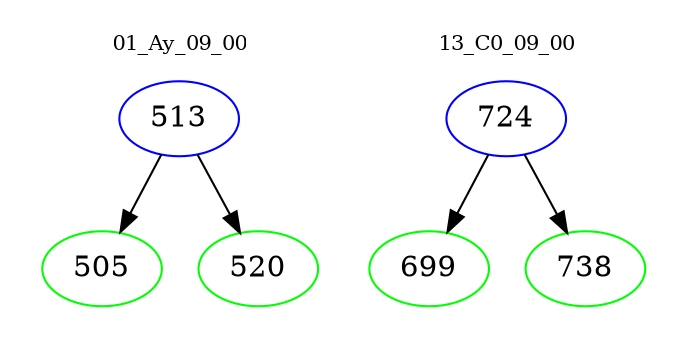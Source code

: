 digraph{
subgraph cluster_0 {
color = white
label = "01_Ay_09_00";
fontsize=10;
T0_513 [label="513", color="blue"]
T0_513 -> T0_505 [color="black"]
T0_505 [label="505", color="green"]
T0_513 -> T0_520 [color="black"]
T0_520 [label="520", color="green"]
}
subgraph cluster_1 {
color = white
label = "13_C0_09_00";
fontsize=10;
T1_724 [label="724", color="blue"]
T1_724 -> T1_699 [color="black"]
T1_699 [label="699", color="green"]
T1_724 -> T1_738 [color="black"]
T1_738 [label="738", color="green"]
}
}
